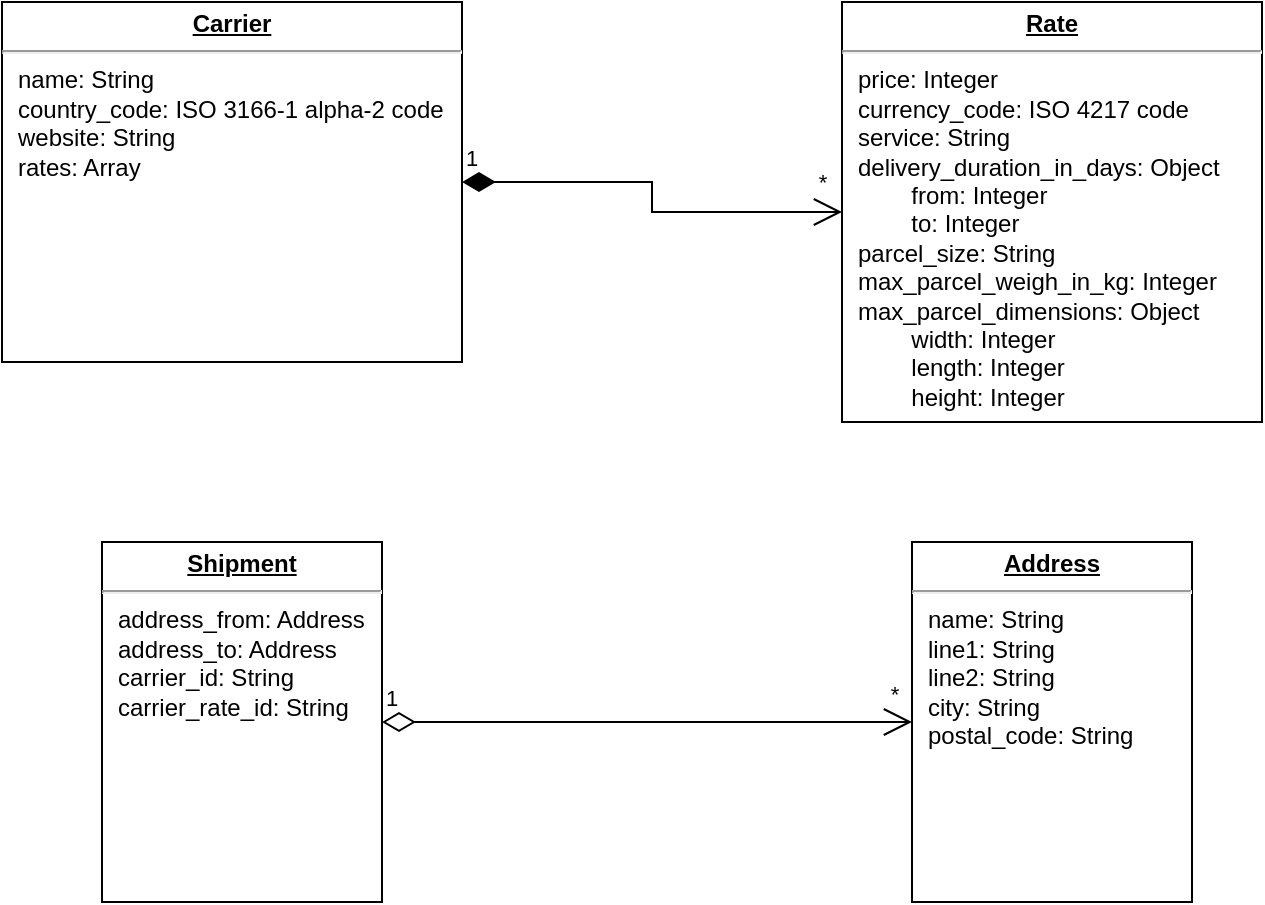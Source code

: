 <mxfile version="15.5.8" type="device"><diagram name="Page-1" id="a7904f86-f2b4-8e86-fa97-74104820619b"><mxGraphModel dx="1110" dy="658" grid="1" gridSize="10" guides="1" tooltips="1" connect="1" arrows="1" fold="1" page="1" pageScale="1" pageWidth="1100" pageHeight="850" background="none" math="0" shadow="0"><root><mxCell id="0"/><mxCell id="1" parent="0"/><mxCell id="24794b860abc3c2d-1" value="&lt;p style=&quot;margin: 0px ; margin-top: 4px ; text-align: center ; text-decoration: underline&quot;&gt;&lt;b&gt;Carrier&lt;/b&gt;&lt;/p&gt;&lt;hr&gt;&lt;p style=&quot;margin: 0px ; margin-left: 8px&quot;&gt;name: String&lt;br&gt;country_code: ISO 3166-1 alpha-2 code&lt;/p&gt;&lt;p style=&quot;margin: 0px ; margin-left: 8px&quot;&gt;website: String&lt;/p&gt;&lt;p style=&quot;margin: 0px ; margin-left: 8px&quot;&gt;rates: Array&lt;/p&gt;" style="verticalAlign=top;align=left;overflow=fill;fontSize=12;fontFamily=Helvetica;html=1;rounded=0;shadow=0;comic=0;labelBackgroundColor=none;strokeWidth=1" parent="1" vertex="1"><mxGeometry x="260" y="190" width="230" height="180" as="geometry"/></mxCell><mxCell id="24794b860abc3c2d-17" value="&lt;p style=&quot;margin: 0px ; margin-top: 4px ; text-align: center ; text-decoration: underline&quot;&gt;&lt;b&gt;Rate&lt;/b&gt;&lt;/p&gt;&lt;hr&gt;&lt;p style=&quot;margin: 0px ; margin-left: 8px&quot;&gt;price: Integer&lt;/p&gt;&lt;p style=&quot;margin: 0px ; margin-left: 8px&quot;&gt;currency_code: ISO 4217&amp;nbsp;code&lt;/p&gt;&lt;p style=&quot;margin: 0px ; margin-left: 8px&quot;&gt;service: String&lt;/p&gt;&lt;p style=&quot;margin: 0px ; margin-left: 8px&quot;&gt;delivery_duration_in_days: Object&lt;/p&gt;&lt;p style=&quot;margin: 0px ; margin-left: 8px&quot;&gt;&lt;span style=&quot;white-space: pre&quot;&gt;&#9;from: Integer&lt;/span&gt;&lt;br&gt;&lt;/p&gt;&lt;p style=&quot;margin: 0px ; margin-left: 8px&quot;&gt;&lt;span style=&quot;white-space: pre&quot;&gt;&#9;to: Integer&lt;/span&gt;&lt;br&gt;&lt;/p&gt;&lt;p style=&quot;margin: 0px ; margin-left: 8px&quot;&gt;parcel_size: String&lt;br&gt;&lt;/p&gt;&lt;p style=&quot;margin: 0px ; margin-left: 8px&quot;&gt;max_parcel_weigh_in_kg: Integer&lt;/p&gt;&lt;p style=&quot;margin: 0px ; margin-left: 8px&quot;&gt;max_parcel_dimensions: Object&lt;/p&gt;&lt;p style=&quot;margin: 0px ; margin-left: 8px&quot;&gt;&lt;span style=&quot;white-space: pre&quot;&gt;&#9;width: Integer&lt;/span&gt;&lt;br&gt;&lt;/p&gt;&lt;p style=&quot;margin: 0px ; margin-left: 8px&quot;&gt;&lt;span style=&quot;white-space: pre&quot;&gt;&lt;span style=&quot;white-space: pre&quot;&gt;&#9;length: Integer&lt;/span&gt;&lt;br&gt;&lt;/span&gt;&lt;/p&gt;&lt;p style=&quot;margin: 0px ; margin-left: 8px&quot;&gt;&lt;span style=&quot;white-space: pre&quot;&gt;&#9;height: Integer&lt;/span&gt;&lt;br&gt;&lt;/p&gt;&lt;p style=&quot;margin: 0px ; margin-left: 8px&quot;&gt;&lt;br&gt;&lt;/p&gt;" style="verticalAlign=top;align=left;overflow=fill;fontSize=12;fontFamily=Helvetica;html=1;rounded=0;shadow=0;comic=0;labelBackgroundColor=none;strokeWidth=1" parent="1" vertex="1"><mxGeometry x="680" y="190" width="210" height="210" as="geometry"/></mxCell><mxCell id="vqf53-DkoDxOlK_nE7HI-1" value="&lt;p style=&quot;margin: 0px ; margin-top: 4px ; text-align: center ; text-decoration: underline&quot;&gt;&lt;b&gt;Shipment&lt;/b&gt;&lt;/p&gt;&lt;hr&gt;&lt;p style=&quot;margin: 0px ; margin-left: 8px&quot;&gt;address_from: Address&lt;br&gt;&lt;/p&gt;&lt;p style=&quot;margin: 0px ; margin-left: 8px&quot;&gt;address_to: Address&lt;/p&gt;&lt;p style=&quot;margin: 0px ; margin-left: 8px&quot;&gt;carrier_id: String&lt;/p&gt;&lt;p style=&quot;margin: 0px ; margin-left: 8px&quot;&gt;carrier_rate_id: String&lt;/p&gt;" style="verticalAlign=top;align=left;overflow=fill;fontSize=12;fontFamily=Helvetica;html=1;rounded=0;shadow=0;comic=0;labelBackgroundColor=none;strokeWidth=1" parent="1" vertex="1"><mxGeometry x="310" y="460" width="140" height="180" as="geometry"/></mxCell><mxCell id="vqf53-DkoDxOlK_nE7HI-2" value="&lt;p style=&quot;margin: 0px ; margin-top: 4px ; text-align: center ; text-decoration: underline&quot;&gt;&lt;b&gt;Address&lt;/b&gt;&lt;/p&gt;&lt;hr&gt;&lt;p style=&quot;margin: 0px ; margin-left: 8px&quot;&gt;name: String&lt;br&gt;&lt;/p&gt;&lt;p style=&quot;margin: 0px ; margin-left: 8px&quot;&gt;line1: String&lt;/p&gt;&lt;p style=&quot;margin: 0px ; margin-left: 8px&quot;&gt;line2: String&lt;/p&gt;&lt;p style=&quot;margin: 0px ; margin-left: 8px&quot;&gt;city: String&lt;br&gt;&lt;/p&gt;&lt;p style=&quot;margin: 0px ; margin-left: 8px&quot;&gt;postal_code: String&lt;/p&gt;" style="verticalAlign=top;align=left;overflow=fill;fontSize=12;fontFamily=Helvetica;html=1;rounded=0;shadow=0;comic=0;labelBackgroundColor=none;strokeWidth=1" parent="1" vertex="1"><mxGeometry x="715" y="460" width="140" height="180" as="geometry"/></mxCell><mxCell id="vqf53-DkoDxOlK_nE7HI-4" value="1" style="endArrow=open;html=1;endSize=12;startArrow=diamondThin;startSize=14;startFill=1;edgeStyle=orthogonalEdgeStyle;align=left;verticalAlign=bottom;exitX=1;exitY=0.5;exitDx=0;exitDy=0;rounded=0;endFill=0;" parent="1" source="24794b860abc3c2d-1" target="24794b860abc3c2d-17" edge="1"><mxGeometry x="-1" y="3" relative="1" as="geometry"><mxPoint x="490" y="279.58" as="sourcePoint"/><mxPoint x="650" y="279.58" as="targetPoint"/></mxGeometry></mxCell><mxCell id="vqf53-DkoDxOlK_nE7HI-6" value="*" style="edgeLabel;html=1;align=center;verticalAlign=middle;resizable=0;points=[];" parent="vqf53-DkoDxOlK_nE7HI-4" vertex="1" connectable="0"><mxGeometry x="0.561" y="3" relative="1" as="geometry"><mxPoint x="35" y="-12" as="offset"/></mxGeometry></mxCell><mxCell id="vqf53-DkoDxOlK_nE7HI-5" value="1" style="endArrow=open;html=1;endSize=12;startArrow=diamondThin;startSize=14;startFill=0;edgeStyle=orthogonalEdgeStyle;align=left;verticalAlign=bottom;rounded=0;exitX=1;exitY=0.5;exitDx=0;exitDy=0;" parent="1" source="vqf53-DkoDxOlK_nE7HI-1" target="vqf53-DkoDxOlK_nE7HI-2" edge="1"><mxGeometry x="-1" y="3" relative="1" as="geometry"><mxPoint x="530" y="390" as="sourcePoint"/><mxPoint x="690" y="390" as="targetPoint"/></mxGeometry></mxCell><mxCell id="vqf53-DkoDxOlK_nE7HI-8" value="*" style="edgeLabel;html=1;align=center;verticalAlign=middle;resizable=0;points=[];" parent="vqf53-DkoDxOlK_nE7HI-5" vertex="1" connectable="0"><mxGeometry x="0.792" y="2" relative="1" as="geometry"><mxPoint x="18" y="-12" as="offset"/></mxGeometry></mxCell></root></mxGraphModel></diagram></mxfile>